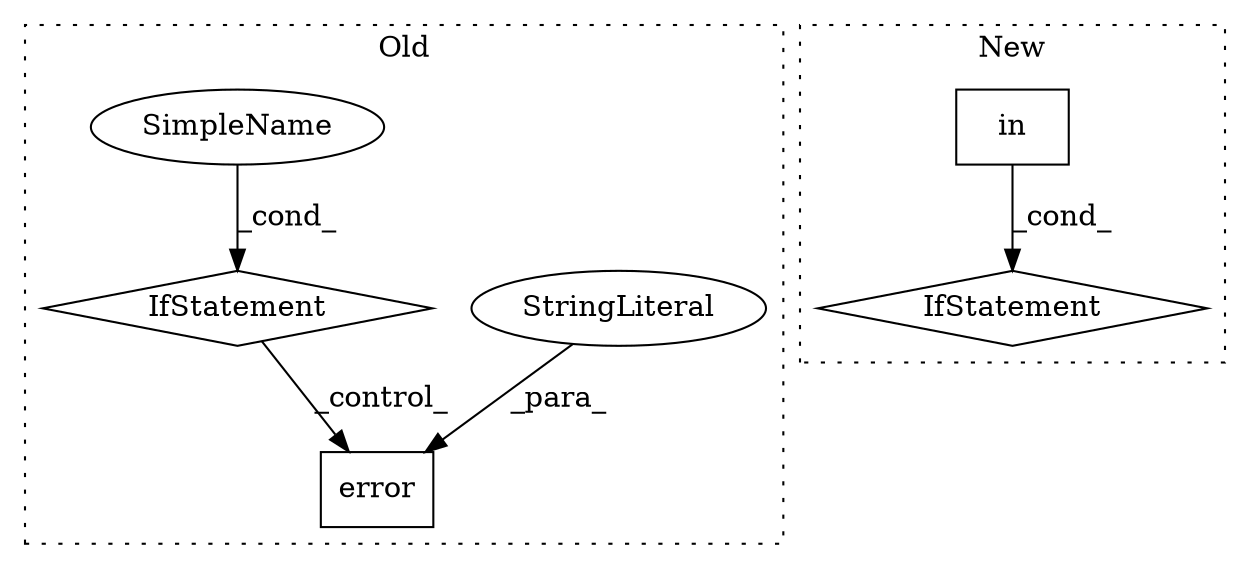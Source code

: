 digraph G {
subgraph cluster0 {
1 [label="error" a="32" s="2542,2747" l="6,1" shape="box"];
3 [label="StringLiteral" a="45" s="2548" l="165" shape="ellipse"];
5 [label="IfStatement" a="25" s="2474,2522" l="4,2" shape="diamond"];
6 [label="SimpleName" a="42" s="" l="" shape="ellipse"];
label = "Old";
style="dotted";
}
subgraph cluster1 {
2 [label="in" a="105" s="4309" l="43" shape="box"];
4 [label="IfStatement" a="25" s="4301,4352" l="8,2" shape="diamond"];
label = "New";
style="dotted";
}
2 -> 4 [label="_cond_"];
3 -> 1 [label="_para_"];
5 -> 1 [label="_control_"];
6 -> 5 [label="_cond_"];
}